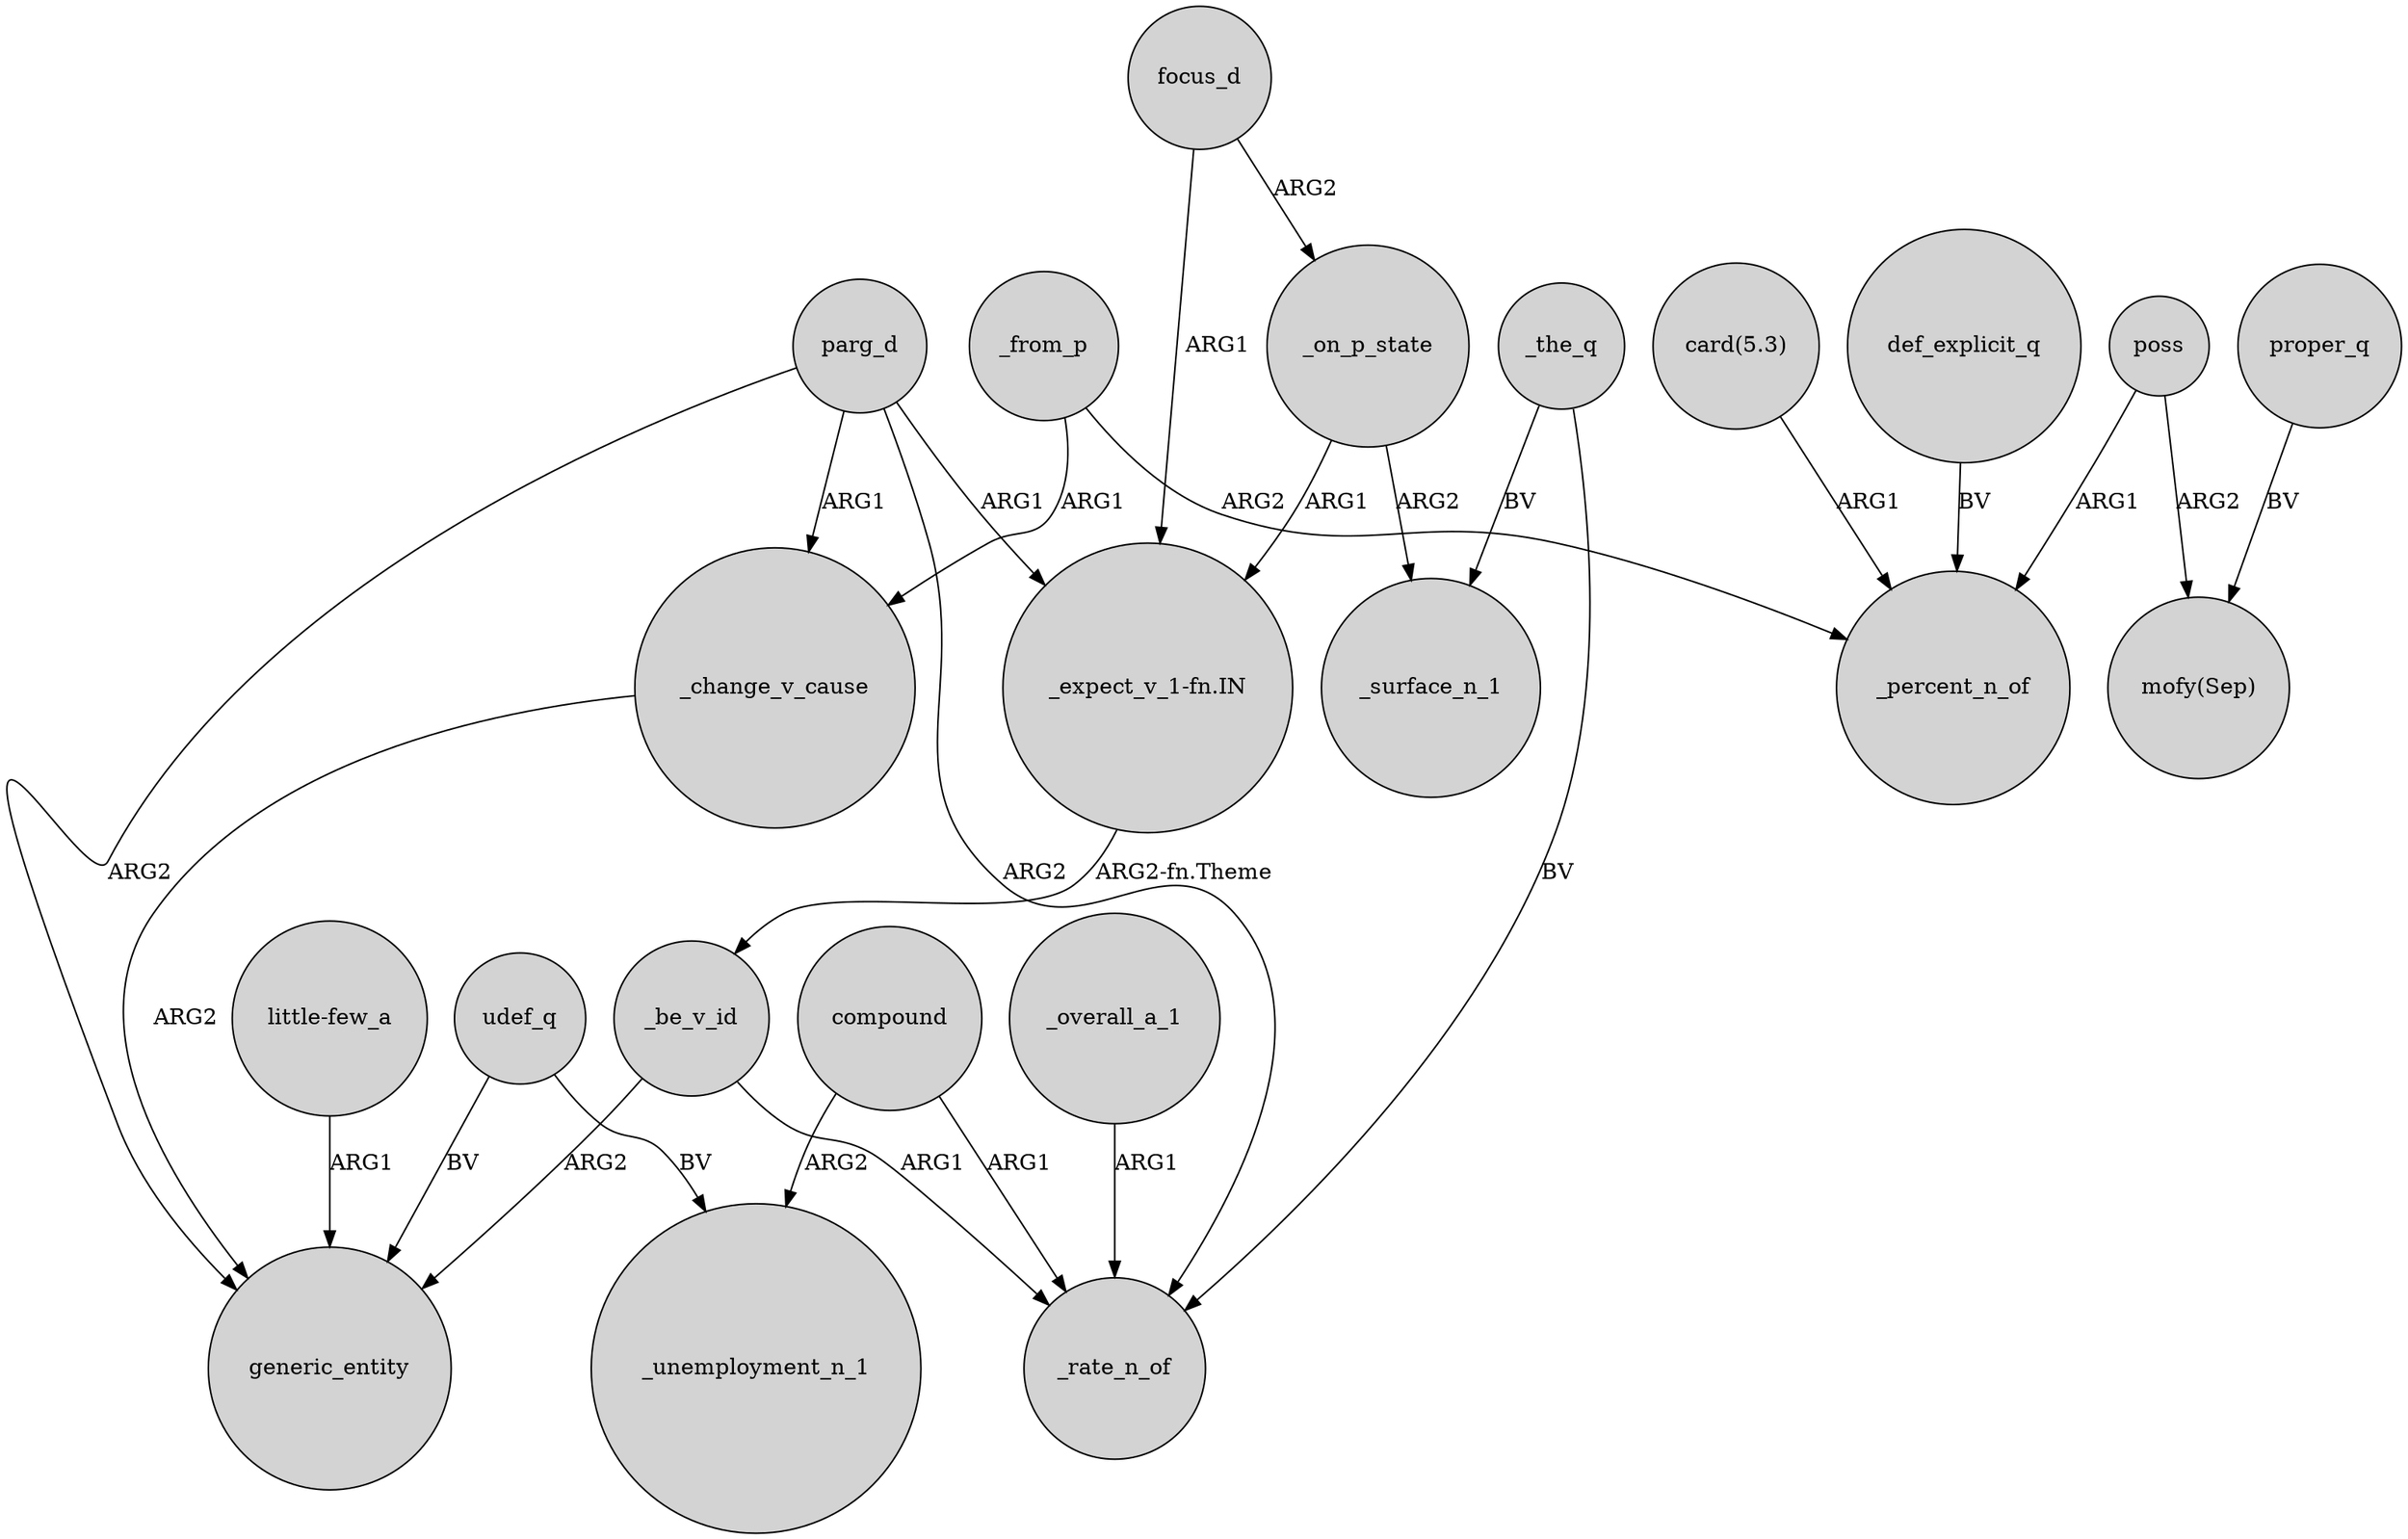 digraph {
	node [shape=circle style=filled]
	udef_q -> generic_entity [label=BV]
	parg_d -> _change_v_cause [label=ARG1]
	_overall_a_1 -> _rate_n_of [label=ARG1]
	focus_d -> _on_p_state [label=ARG2]
	parg_d -> generic_entity [label=ARG2]
	_the_q -> _surface_n_1 [label=BV]
	compound -> _rate_n_of [label=ARG1]
	_on_p_state -> _surface_n_1 [label=ARG2]
	"_expect_v_1-fn.IN" -> _be_v_id [label="ARG2-fn.Theme"]
	proper_q -> "mofy(Sep)" [label=BV]
	def_explicit_q -> _percent_n_of [label=BV]
	_the_q -> _rate_n_of [label=BV]
	_from_p -> _change_v_cause [label=ARG1]
	_be_v_id -> generic_entity [label=ARG2]
	"card(5.3)" -> _percent_n_of [label=ARG1]
	udef_q -> _unemployment_n_1 [label=BV]
	focus_d -> "_expect_v_1-fn.IN" [label=ARG1]
	poss -> _percent_n_of [label=ARG1]
	_be_v_id -> _rate_n_of [label=ARG1]
	poss -> "mofy(Sep)" [label=ARG2]
	parg_d -> "_expect_v_1-fn.IN" [label=ARG1]
	_change_v_cause -> generic_entity [label=ARG2]
	_from_p -> _percent_n_of [label=ARG2]
	_on_p_state -> "_expect_v_1-fn.IN" [label=ARG1]
	parg_d -> _rate_n_of [label=ARG2]
	compound -> _unemployment_n_1 [label=ARG2]
	"little-few_a" -> generic_entity [label=ARG1]
}
